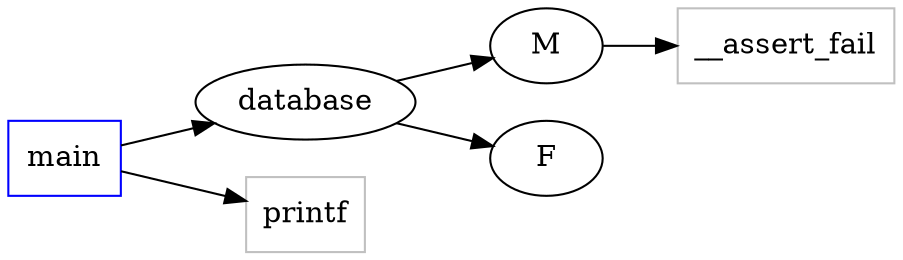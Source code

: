 digraph functioncalls {
rankdir=LR;

main [shape="box", color=blue];
__assert_fail [shape="box", color=grey];
M -> __assert_fail;
database -> M;
database -> F;
main -> database;
printf [shape="box", color=grey];
main -> printf;
}
